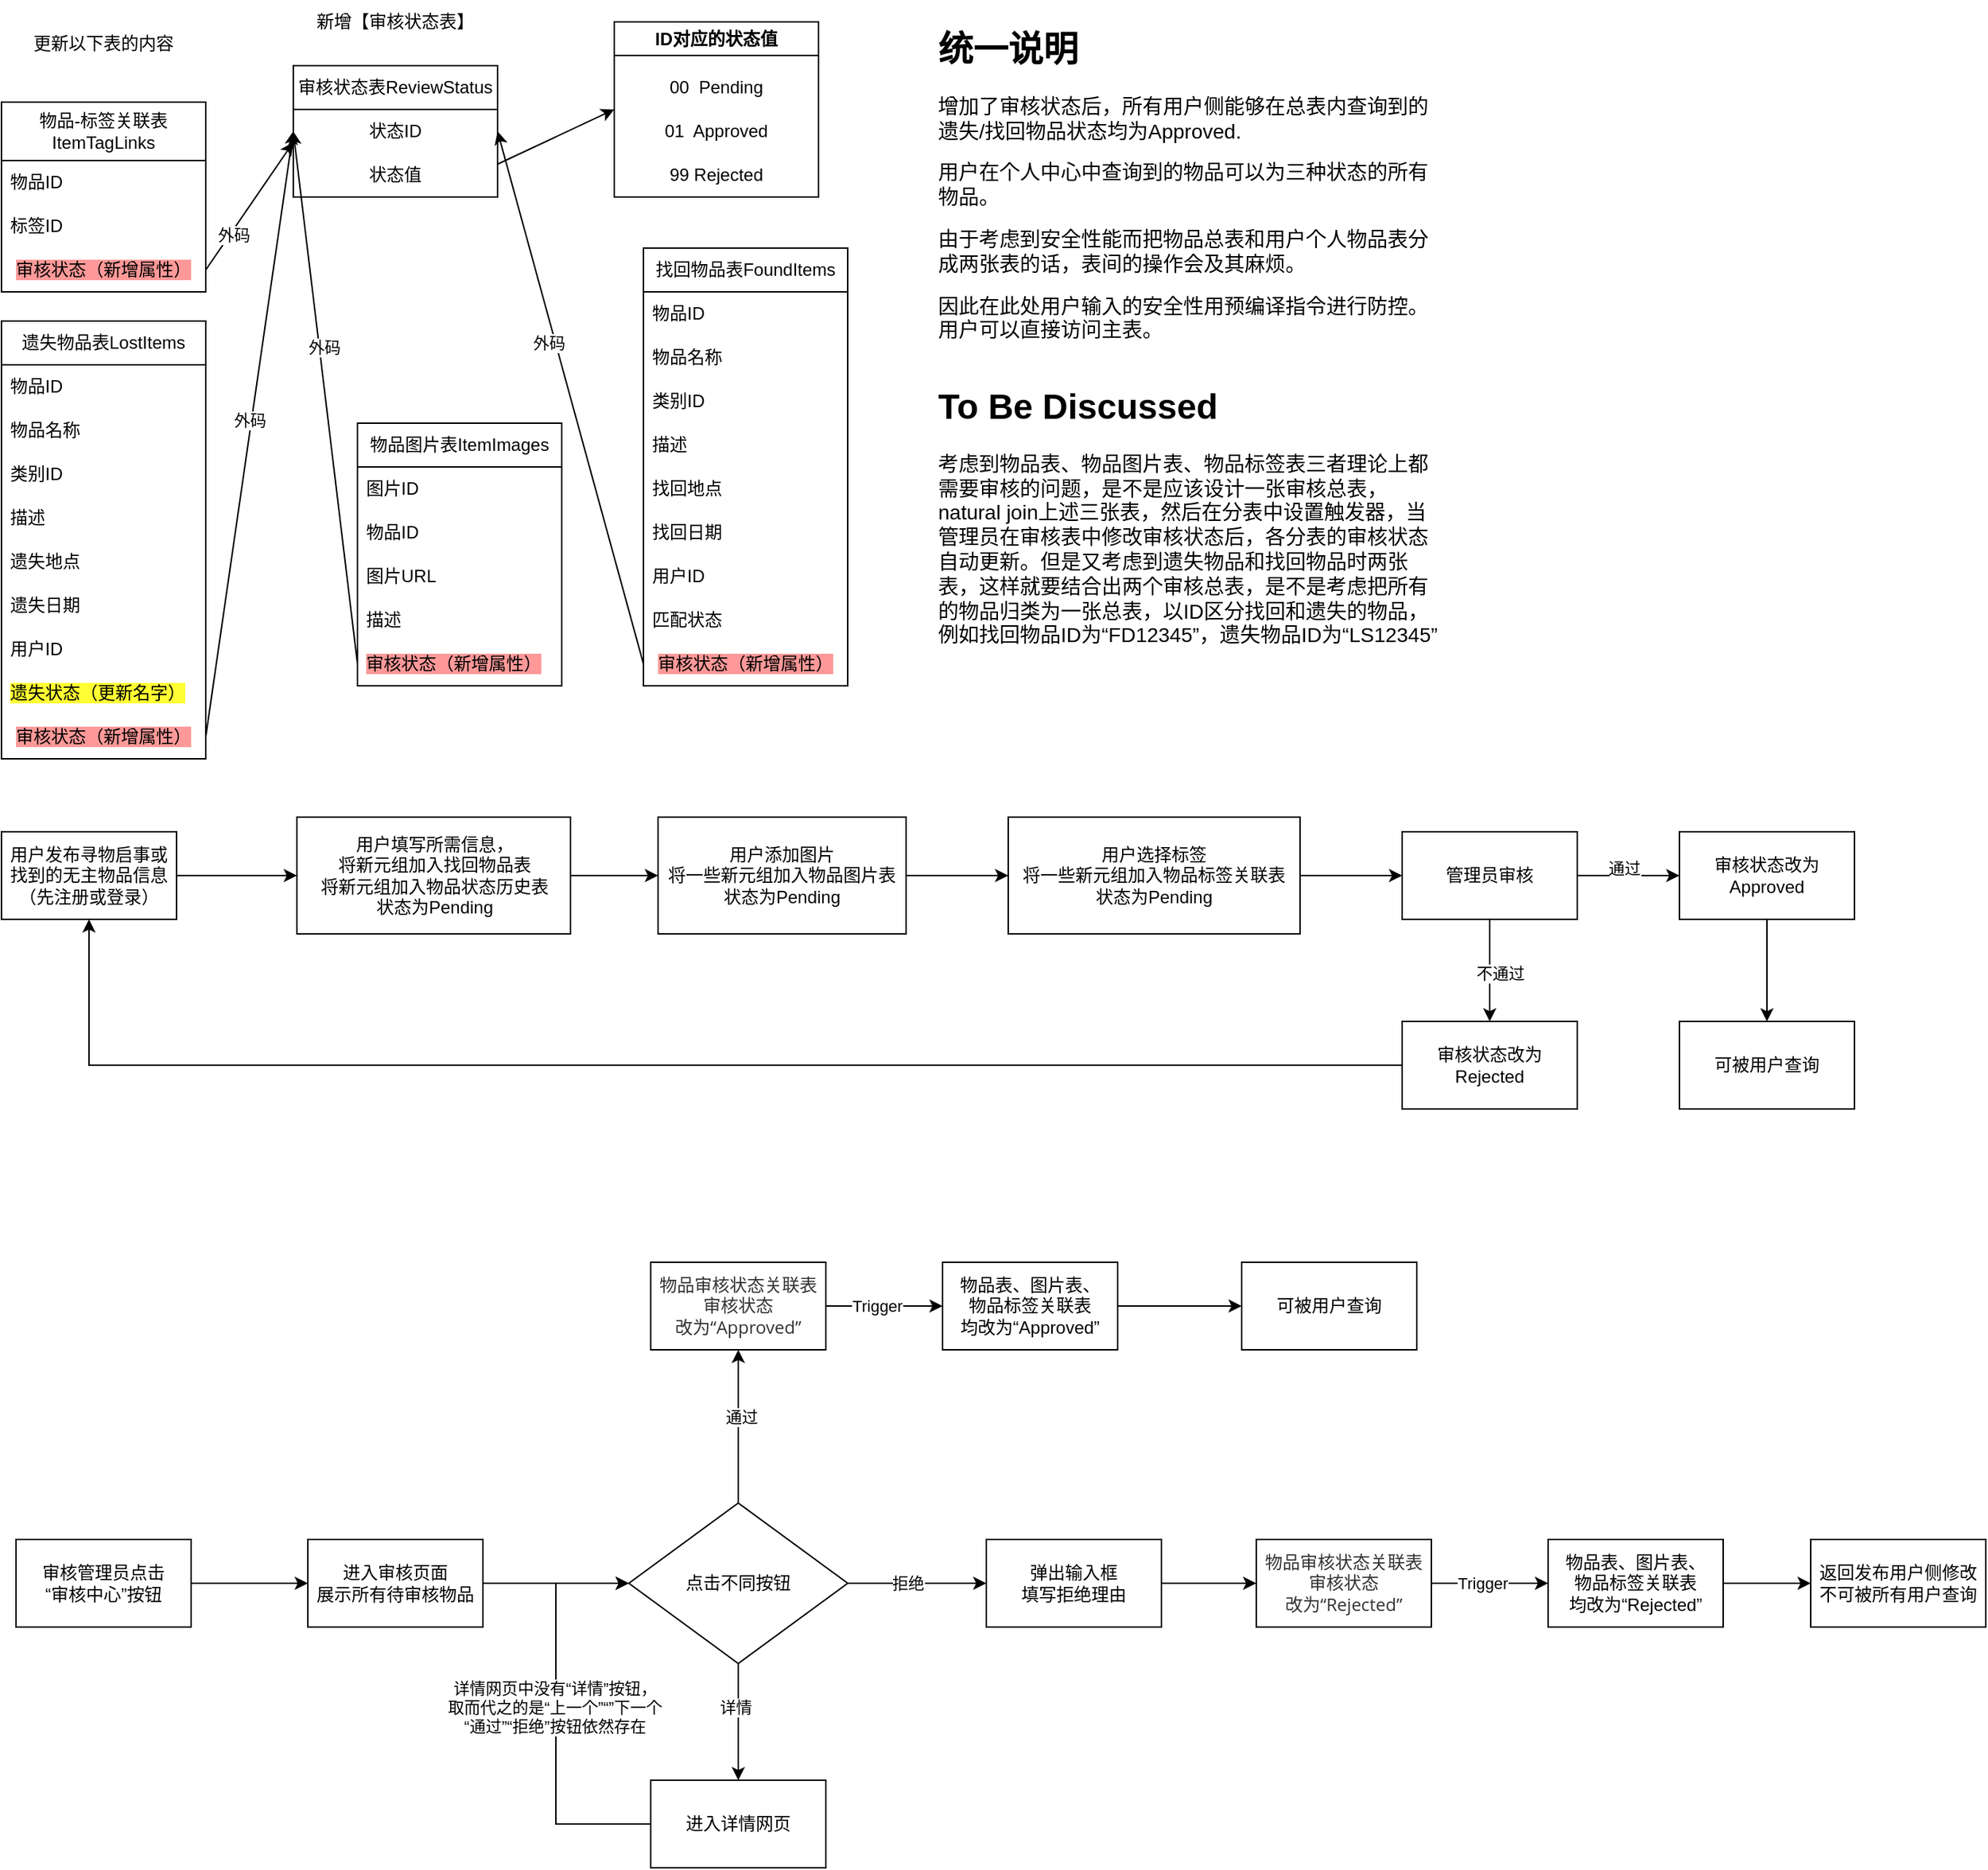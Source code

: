 <mxfile version="24.2.5" type="device">
  <diagram name="第 1 页" id="RClUGP7ZF0BuserU0UqR">
    <mxGraphModel dx="1394" dy="626" grid="1" gridSize="10" guides="1" tooltips="1" connect="1" arrows="1" fold="1" page="1" pageScale="1" pageWidth="2336" pageHeight="1654" math="0" shadow="0">
      <root>
        <mxCell id="0" />
        <mxCell id="1" parent="0" />
        <mxCell id="tZjroSSiwy8jBitg883a-1" value="更新以下表的内容" style="text;html=1;align=center;verticalAlign=middle;whiteSpace=wrap;rounded=0;" parent="1" vertex="1">
          <mxGeometry x="30" y="35" width="140" height="30" as="geometry" />
        </mxCell>
        <mxCell id="tZjroSSiwy8jBitg883a-2" value="遗失物品表LostItems" style="swimlane;fontStyle=0;childLayout=stackLayout;horizontal=1;startSize=30;horizontalStack=0;resizeParent=1;resizeParentMax=0;resizeLast=0;collapsible=1;marginBottom=0;whiteSpace=wrap;html=1;" parent="1" vertex="1">
          <mxGeometry x="30" y="240" width="140" height="300" as="geometry" />
        </mxCell>
        <mxCell id="tZjroSSiwy8jBitg883a-3" value="物品ID" style="text;strokeColor=none;fillColor=none;align=left;verticalAlign=middle;spacingLeft=4;spacingRight=4;overflow=hidden;points=[[0,0.5],[1,0.5]];portConstraint=eastwest;rotatable=0;whiteSpace=wrap;html=1;" parent="tZjroSSiwy8jBitg883a-2" vertex="1">
          <mxGeometry y="30" width="140" height="30" as="geometry" />
        </mxCell>
        <mxCell id="tZjroSSiwy8jBitg883a-4" value="物品名称" style="text;strokeColor=none;fillColor=none;align=left;verticalAlign=middle;spacingLeft=4;spacingRight=4;overflow=hidden;points=[[0,0.5],[1,0.5]];portConstraint=eastwest;rotatable=0;whiteSpace=wrap;html=1;" parent="tZjroSSiwy8jBitg883a-2" vertex="1">
          <mxGeometry y="60" width="140" height="30" as="geometry" />
        </mxCell>
        <mxCell id="tZjroSSiwy8jBitg883a-5" value="类别ID" style="text;strokeColor=none;fillColor=none;align=left;verticalAlign=middle;spacingLeft=4;spacingRight=4;overflow=hidden;points=[[0,0.5],[1,0.5]];portConstraint=eastwest;rotatable=0;whiteSpace=wrap;html=1;" parent="tZjroSSiwy8jBitg883a-2" vertex="1">
          <mxGeometry y="90" width="140" height="30" as="geometry" />
        </mxCell>
        <mxCell id="tZjroSSiwy8jBitg883a-6" value="描述" style="text;strokeColor=none;fillColor=none;align=left;verticalAlign=middle;spacingLeft=4;spacingRight=4;overflow=hidden;points=[[0,0.5],[1,0.5]];portConstraint=eastwest;rotatable=0;whiteSpace=wrap;html=1;" parent="tZjroSSiwy8jBitg883a-2" vertex="1">
          <mxGeometry y="120" width="140" height="30" as="geometry" />
        </mxCell>
        <mxCell id="tZjroSSiwy8jBitg883a-7" value="遗失地点" style="text;strokeColor=none;fillColor=none;align=left;verticalAlign=middle;spacingLeft=4;spacingRight=4;overflow=hidden;points=[[0,0.5],[1,0.5]];portConstraint=eastwest;rotatable=0;whiteSpace=wrap;html=1;" parent="tZjroSSiwy8jBitg883a-2" vertex="1">
          <mxGeometry y="150" width="140" height="30" as="geometry" />
        </mxCell>
        <mxCell id="tZjroSSiwy8jBitg883a-8" value="遗失日期" style="text;strokeColor=none;fillColor=none;align=left;verticalAlign=middle;spacingLeft=4;spacingRight=4;overflow=hidden;points=[[0,0.5],[1,0.5]];portConstraint=eastwest;rotatable=0;whiteSpace=wrap;html=1;" parent="tZjroSSiwy8jBitg883a-2" vertex="1">
          <mxGeometry y="180" width="140" height="30" as="geometry" />
        </mxCell>
        <mxCell id="tZjroSSiwy8jBitg883a-9" value="用户ID" style="text;strokeColor=none;fillColor=none;align=left;verticalAlign=middle;spacingLeft=4;spacingRight=4;overflow=hidden;points=[[0,0.5],[1,0.5]];portConstraint=eastwest;rotatable=0;whiteSpace=wrap;html=1;" parent="tZjroSSiwy8jBitg883a-2" vertex="1">
          <mxGeometry y="210" width="140" height="30" as="geometry" />
        </mxCell>
        <mxCell id="tZjroSSiwy8jBitg883a-10" value="&lt;span style=&quot;background-color: rgb(255, 255, 51);&quot;&gt;遗失状态（更新名字）&lt;/span&gt;" style="text;strokeColor=none;fillColor=none;align=left;verticalAlign=middle;spacingLeft=4;spacingRight=4;overflow=hidden;points=[[0,0.5],[1,0.5]];portConstraint=eastwest;rotatable=0;whiteSpace=wrap;html=1;" parent="tZjroSSiwy8jBitg883a-2" vertex="1">
          <mxGeometry y="240" width="140" height="30" as="geometry" />
        </mxCell>
        <mxCell id="tZjroSSiwy8jBitg883a-54" value="&lt;span style=&quot;background-color: rgb(255, 153, 153);&quot;&gt;审核状态（新增属性）&lt;/span&gt;" style="text;html=1;align=center;verticalAlign=middle;whiteSpace=wrap;rounded=0;" parent="tZjroSSiwy8jBitg883a-2" vertex="1">
          <mxGeometry y="270" width="140" height="30" as="geometry" />
        </mxCell>
        <mxCell id="tZjroSSiwy8jBitg883a-14" value="物品图片表ItemImages" style="swimlane;fontStyle=0;childLayout=stackLayout;horizontal=1;startSize=30;horizontalStack=0;resizeParent=1;resizeParentMax=0;resizeLast=0;collapsible=1;marginBottom=0;whiteSpace=wrap;html=1;container=0;" parent="1" vertex="1">
          <mxGeometry x="274" y="310" width="140" height="180" as="geometry" />
        </mxCell>
        <mxCell id="tZjroSSiwy8jBitg883a-15" value="图片ID" style="text;strokeColor=none;fillColor=none;align=left;verticalAlign=middle;spacingLeft=4;spacingRight=4;overflow=hidden;points=[[0,0.5],[1,0.5]];portConstraint=eastwest;rotatable=0;whiteSpace=wrap;html=1;" parent="tZjroSSiwy8jBitg883a-14" vertex="1">
          <mxGeometry y="30" width="140" height="30" as="geometry" />
        </mxCell>
        <mxCell id="tZjroSSiwy8jBitg883a-16" value="物品ID" style="text;strokeColor=none;fillColor=none;align=left;verticalAlign=middle;spacingLeft=4;spacingRight=4;overflow=hidden;points=[[0,0.5],[1,0.5]];portConstraint=eastwest;rotatable=0;whiteSpace=wrap;html=1;" parent="tZjroSSiwy8jBitg883a-14" vertex="1">
          <mxGeometry y="60" width="140" height="30" as="geometry" />
        </mxCell>
        <mxCell id="tZjroSSiwy8jBitg883a-17" value="图片URL" style="text;strokeColor=none;fillColor=none;align=left;verticalAlign=middle;spacingLeft=4;spacingRight=4;overflow=hidden;points=[[0,0.5],[1,0.5]];portConstraint=eastwest;rotatable=0;whiteSpace=wrap;html=1;" parent="tZjroSSiwy8jBitg883a-14" vertex="1">
          <mxGeometry y="90" width="140" height="30" as="geometry" />
        </mxCell>
        <mxCell id="tZjroSSiwy8jBitg883a-18" value="描述" style="text;strokeColor=none;fillColor=none;align=left;verticalAlign=middle;spacingLeft=4;spacingRight=4;overflow=hidden;points=[[0,0.5],[1,0.5]];portConstraint=eastwest;rotatable=0;whiteSpace=wrap;html=1;" parent="tZjroSSiwy8jBitg883a-14" vertex="1">
          <mxGeometry y="120" width="140" height="30" as="geometry" />
        </mxCell>
        <mxCell id="tZjroSSiwy8jBitg883a-24" value="&lt;span style=&quot;background-color: rgb(255, 153, 153);&quot;&gt;审核状态（新增属性）&lt;/span&gt;" style="text;strokeColor=none;fillColor=none;align=left;verticalAlign=middle;spacingLeft=4;spacingRight=4;overflow=hidden;points=[[0,0.5],[1,0.5]];portConstraint=eastwest;rotatable=0;whiteSpace=wrap;html=1;" parent="tZjroSSiwy8jBitg883a-14" vertex="1">
          <mxGeometry y="150" width="140" height="30" as="geometry" />
        </mxCell>
        <mxCell id="tZjroSSiwy8jBitg883a-26" value="" style="endArrow=classic;html=1;rounded=0;exitX=0;exitY=0.5;exitDx=0;exitDy=0;entryX=0;entryY=0.5;entryDx=0;entryDy=0;" parent="1" source="tZjroSSiwy8jBitg883a-24" target="tZjroSSiwy8jBitg883a-41" edge="1">
          <mxGeometry width="50" height="50" relative="1" as="geometry">
            <mxPoint x="390" y="380" as="sourcePoint" />
            <mxPoint x="220" y="475" as="targetPoint" />
          </mxGeometry>
        </mxCell>
        <mxCell id="tZjroSSiwy8jBitg883a-62" value="外码" style="edgeLabel;html=1;align=center;verticalAlign=middle;resizable=0;points=[];" parent="tZjroSSiwy8jBitg883a-26" vertex="1" connectable="0">
          <mxGeometry x="0.187" y="-3" relative="1" as="geometry">
            <mxPoint as="offset" />
          </mxGeometry>
        </mxCell>
        <mxCell id="tZjroSSiwy8jBitg883a-27" value="找回物品表FoundItems" style="swimlane;fontStyle=0;childLayout=stackLayout;horizontal=1;startSize=30;horizontalStack=0;resizeParent=1;resizeParentMax=0;resizeLast=0;collapsible=1;marginBottom=0;whiteSpace=wrap;html=1;" parent="1" vertex="1">
          <mxGeometry x="470" y="190" width="140" height="300" as="geometry" />
        </mxCell>
        <mxCell id="tZjroSSiwy8jBitg883a-28" value="物品ID" style="text;strokeColor=none;fillColor=none;align=left;verticalAlign=middle;spacingLeft=4;spacingRight=4;overflow=hidden;points=[[0,0.5],[1,0.5]];portConstraint=eastwest;rotatable=0;whiteSpace=wrap;html=1;" parent="tZjroSSiwy8jBitg883a-27" vertex="1">
          <mxGeometry y="30" width="140" height="30" as="geometry" />
        </mxCell>
        <mxCell id="tZjroSSiwy8jBitg883a-29" value="物品名称" style="text;strokeColor=none;fillColor=none;align=left;verticalAlign=middle;spacingLeft=4;spacingRight=4;overflow=hidden;points=[[0,0.5],[1,0.5]];portConstraint=eastwest;rotatable=0;whiteSpace=wrap;html=1;" parent="tZjroSSiwy8jBitg883a-27" vertex="1">
          <mxGeometry y="60" width="140" height="30" as="geometry" />
        </mxCell>
        <mxCell id="tZjroSSiwy8jBitg883a-30" value="类别ID" style="text;strokeColor=none;fillColor=none;align=left;verticalAlign=middle;spacingLeft=4;spacingRight=4;overflow=hidden;points=[[0,0.5],[1,0.5]];portConstraint=eastwest;rotatable=0;whiteSpace=wrap;html=1;" parent="tZjroSSiwy8jBitg883a-27" vertex="1">
          <mxGeometry y="90" width="140" height="30" as="geometry" />
        </mxCell>
        <mxCell id="tZjroSSiwy8jBitg883a-31" value="描述" style="text;strokeColor=none;fillColor=none;align=left;verticalAlign=middle;spacingLeft=4;spacingRight=4;overflow=hidden;points=[[0,0.5],[1,0.5]];portConstraint=eastwest;rotatable=0;whiteSpace=wrap;html=1;" parent="tZjroSSiwy8jBitg883a-27" vertex="1">
          <mxGeometry y="120" width="140" height="30" as="geometry" />
        </mxCell>
        <mxCell id="tZjroSSiwy8jBitg883a-32" value="找回地点" style="text;strokeColor=none;fillColor=none;align=left;verticalAlign=middle;spacingLeft=4;spacingRight=4;overflow=hidden;points=[[0,0.5],[1,0.5]];portConstraint=eastwest;rotatable=0;whiteSpace=wrap;html=1;" parent="tZjroSSiwy8jBitg883a-27" vertex="1">
          <mxGeometry y="150" width="140" height="30" as="geometry" />
        </mxCell>
        <mxCell id="tZjroSSiwy8jBitg883a-33" value="找回日期" style="text;strokeColor=none;fillColor=none;align=left;verticalAlign=middle;spacingLeft=4;spacingRight=4;overflow=hidden;points=[[0,0.5],[1,0.5]];portConstraint=eastwest;rotatable=0;whiteSpace=wrap;html=1;" parent="tZjroSSiwy8jBitg883a-27" vertex="1">
          <mxGeometry y="180" width="140" height="30" as="geometry" />
        </mxCell>
        <mxCell id="tZjroSSiwy8jBitg883a-34" value="用户ID" style="text;strokeColor=none;fillColor=none;align=left;verticalAlign=middle;spacingLeft=4;spacingRight=4;overflow=hidden;points=[[0,0.5],[1,0.5]];portConstraint=eastwest;rotatable=0;whiteSpace=wrap;html=1;" parent="tZjroSSiwy8jBitg883a-27" vertex="1">
          <mxGeometry y="210" width="140" height="30" as="geometry" />
        </mxCell>
        <mxCell id="tZjroSSiwy8jBitg883a-35" value="匹配状态" style="text;strokeColor=none;fillColor=none;align=left;verticalAlign=middle;spacingLeft=4;spacingRight=4;overflow=hidden;points=[[0,0.5],[1,0.5]];portConstraint=eastwest;rotatable=0;whiteSpace=wrap;html=1;" parent="tZjroSSiwy8jBitg883a-27" vertex="1">
          <mxGeometry y="240" width="140" height="30" as="geometry" />
        </mxCell>
        <mxCell id="tZjroSSiwy8jBitg883a-53" value="&lt;span style=&quot;text-align: left; background-color: rgb(255, 153, 153);&quot;&gt;审核状态（新增属性）&lt;/span&gt;" style="text;html=1;align=center;verticalAlign=middle;whiteSpace=wrap;rounded=0;" parent="tZjroSSiwy8jBitg883a-27" vertex="1">
          <mxGeometry y="270" width="140" height="30" as="geometry" />
        </mxCell>
        <mxCell id="tZjroSSiwy8jBitg883a-36" value="新增【审核状态表】" style="text;html=1;align=center;verticalAlign=middle;whiteSpace=wrap;rounded=0;" parent="1" vertex="1">
          <mxGeometry x="235" y="20" width="130" height="30" as="geometry" />
        </mxCell>
        <mxCell id="tZjroSSiwy8jBitg883a-37" value="审核状态表ReviewStatus" style="swimlane;fontStyle=0;childLayout=stackLayout;horizontal=1;startSize=30;horizontalStack=0;resizeParent=1;resizeParentMax=0;resizeLast=0;collapsible=1;marginBottom=0;whiteSpace=wrap;html=1;" parent="1" vertex="1">
          <mxGeometry x="230" y="65" width="140" height="90" as="geometry" />
        </mxCell>
        <mxCell id="tZjroSSiwy8jBitg883a-41" value="状态ID" style="text;html=1;align=center;verticalAlign=middle;whiteSpace=wrap;rounded=0;" parent="tZjroSSiwy8jBitg883a-37" vertex="1">
          <mxGeometry y="30" width="140" height="30" as="geometry" />
        </mxCell>
        <mxCell id="tZjroSSiwy8jBitg883a-42" value="状态值" style="text;html=1;align=center;verticalAlign=middle;whiteSpace=wrap;rounded=0;" parent="tZjroSSiwy8jBitg883a-37" vertex="1">
          <mxGeometry y="60" width="140" height="30" as="geometry" />
        </mxCell>
        <mxCell id="tZjroSSiwy8jBitg883a-43" value="" style="endArrow=classic;html=1;rounded=0;exitX=1;exitY=0.25;exitDx=0;exitDy=0;entryX=0;entryY=0;entryDx=0;entryDy=0;" parent="1" source="tZjroSSiwy8jBitg883a-42" target="tZjroSSiwy8jBitg883a-47" edge="1">
          <mxGeometry width="50" height="50" relative="1" as="geometry">
            <mxPoint x="385" y="97.5" as="sourcePoint" />
            <mxPoint x="450" y="92.5" as="targetPoint" />
          </mxGeometry>
        </mxCell>
        <mxCell id="tZjroSSiwy8jBitg883a-49" value="ID对应的状态值" style="swimlane;whiteSpace=wrap;html=1;" parent="1" vertex="1">
          <mxGeometry x="450" y="35" width="140" height="120" as="geometry" />
        </mxCell>
        <mxCell id="tZjroSSiwy8jBitg883a-48" value="99 Rejected" style="text;html=1;align=center;verticalAlign=middle;whiteSpace=wrap;rounded=0;" parent="tZjroSSiwy8jBitg883a-49" vertex="1">
          <mxGeometry y="90" width="140" height="30" as="geometry" />
        </mxCell>
        <mxCell id="tZjroSSiwy8jBitg883a-47" value="01&amp;nbsp; Approved" style="text;html=1;align=center;verticalAlign=middle;whiteSpace=wrap;rounded=0;" parent="tZjroSSiwy8jBitg883a-49" vertex="1">
          <mxGeometry y="60" width="140" height="30" as="geometry" />
        </mxCell>
        <mxCell id="tZjroSSiwy8jBitg883a-46" value="00&amp;nbsp; Pending" style="text;html=1;align=center;verticalAlign=middle;whiteSpace=wrap;rounded=0;" parent="tZjroSSiwy8jBitg883a-49" vertex="1">
          <mxGeometry y="30" width="140" height="30" as="geometry" />
        </mxCell>
        <mxCell id="tZjroSSiwy8jBitg883a-55" value="" style="endArrow=classic;html=1;rounded=0;exitX=1;exitY=0.5;exitDx=0;exitDy=0;entryX=0;entryY=0.5;entryDx=0;entryDy=0;" parent="1" source="tZjroSSiwy8jBitg883a-54" target="tZjroSSiwy8jBitg883a-41" edge="1">
          <mxGeometry width="50" height="50" relative="1" as="geometry">
            <mxPoint x="210" y="350" as="sourcePoint" />
            <mxPoint x="260" y="300" as="targetPoint" />
          </mxGeometry>
        </mxCell>
        <mxCell id="tZjroSSiwy8jBitg883a-63" value="外码" style="edgeLabel;html=1;align=center;verticalAlign=middle;resizable=0;points=[];" parent="tZjroSSiwy8jBitg883a-55" vertex="1" connectable="0">
          <mxGeometry x="0.045" y="2" relative="1" as="geometry">
            <mxPoint as="offset" />
          </mxGeometry>
        </mxCell>
        <mxCell id="tZjroSSiwy8jBitg883a-58" value="" style="endArrow=classic;html=1;rounded=0;exitX=0;exitY=0.5;exitDx=0;exitDy=0;entryX=1;entryY=0.5;entryDx=0;entryDy=0;" parent="1" source="tZjroSSiwy8jBitg883a-53" target="tZjroSSiwy8jBitg883a-41" edge="1">
          <mxGeometry width="50" height="50" relative="1" as="geometry">
            <mxPoint x="320" y="420" as="sourcePoint" />
            <mxPoint x="280" y="260" as="targetPoint" />
          </mxGeometry>
        </mxCell>
        <mxCell id="tZjroSSiwy8jBitg883a-61" value="外码" style="edgeLabel;html=1;align=center;verticalAlign=middle;resizable=0;points=[];" parent="tZjroSSiwy8jBitg883a-58" vertex="1" connectable="0">
          <mxGeometry x="0.211" y="4" relative="1" as="geometry">
            <mxPoint x="-1" as="offset" />
          </mxGeometry>
        </mxCell>
        <mxCell id="tZjroSSiwy8jBitg883a-66" style="edgeStyle=orthogonalEdgeStyle;rounded=0;orthogonalLoop=1;jettySize=auto;html=1;exitX=1;exitY=0.5;exitDx=0;exitDy=0;entryX=0;entryY=0.5;entryDx=0;entryDy=0;" parent="1" source="tZjroSSiwy8jBitg883a-64" target="tZjroSSiwy8jBitg883a-65" edge="1">
          <mxGeometry relative="1" as="geometry" />
        </mxCell>
        <mxCell id="tZjroSSiwy8jBitg883a-64" value="用户发布寻物启事或找到的无主物品信息（先注册或登录）" style="rounded=0;whiteSpace=wrap;html=1;" parent="1" vertex="1">
          <mxGeometry x="30" y="590" width="120" height="60" as="geometry" />
        </mxCell>
        <mxCell id="tZjroSSiwy8jBitg883a-68" style="edgeStyle=orthogonalEdgeStyle;rounded=0;orthogonalLoop=1;jettySize=auto;html=1;exitX=1;exitY=0.5;exitDx=0;exitDy=0;entryX=0;entryY=0.5;entryDx=0;entryDy=0;" parent="1" source="tZjroSSiwy8jBitg883a-65" target="tZjroSSiwy8jBitg883a-67" edge="1">
          <mxGeometry relative="1" as="geometry" />
        </mxCell>
        <mxCell id="tZjroSSiwy8jBitg883a-65" value="用户填写所需信息，&lt;div&gt;将新元组加入找回物品表&lt;br&gt;将新元组加入物品状态历史表&lt;br&gt;&lt;/div&gt;&lt;div&gt;状态为Pending&lt;/div&gt;" style="rounded=0;whiteSpace=wrap;html=1;" parent="1" vertex="1">
          <mxGeometry x="232.5" y="580" width="187.5" height="80" as="geometry" />
        </mxCell>
        <mxCell id="tZjroSSiwy8jBitg883a-70" style="edgeStyle=orthogonalEdgeStyle;rounded=0;orthogonalLoop=1;jettySize=auto;html=1;exitX=1;exitY=0.5;exitDx=0;exitDy=0;entryX=0;entryY=0.5;entryDx=0;entryDy=0;" parent="1" source="tZjroSSiwy8jBitg883a-67" target="tZjroSSiwy8jBitg883a-69" edge="1">
          <mxGeometry relative="1" as="geometry" />
        </mxCell>
        <mxCell id="tZjroSSiwy8jBitg883a-67" value="用户添加图片&lt;div&gt;将一些新元组加入物品图片表&lt;br&gt;&lt;/div&gt;&lt;div&gt;状态为Pending&lt;br&gt;&lt;/div&gt;" style="rounded=0;whiteSpace=wrap;html=1;" parent="1" vertex="1">
          <mxGeometry x="480" y="580" width="170" height="80" as="geometry" />
        </mxCell>
        <mxCell id="tZjroSSiwy8jBitg883a-89" style="edgeStyle=orthogonalEdgeStyle;rounded=0;orthogonalLoop=1;jettySize=auto;html=1;exitX=1;exitY=0.5;exitDx=0;exitDy=0;" parent="1" source="tZjroSSiwy8jBitg883a-69" target="tZjroSSiwy8jBitg883a-88" edge="1">
          <mxGeometry relative="1" as="geometry" />
        </mxCell>
        <mxCell id="tZjroSSiwy8jBitg883a-69" value="用户选择标签&lt;div&gt;将一些新元组加入物品标签关联表&lt;br&gt;&lt;/div&gt;&lt;div&gt;状态为Pending&lt;br&gt;&lt;/div&gt;" style="rounded=0;whiteSpace=wrap;html=1;" parent="1" vertex="1">
          <mxGeometry x="720" y="580" width="200" height="80" as="geometry" />
        </mxCell>
        <mxCell id="tZjroSSiwy8jBitg883a-71" value="物品-标签关联表 ItemTagLinks" style="swimlane;fontStyle=0;childLayout=stackLayout;horizontal=1;startSize=40;horizontalStack=0;resizeParent=1;resizeParentMax=0;resizeLast=0;collapsible=1;marginBottom=0;whiteSpace=wrap;html=1;" parent="1" vertex="1">
          <mxGeometry x="30" y="90" width="140" height="130" as="geometry" />
        </mxCell>
        <mxCell id="tZjroSSiwy8jBitg883a-72" value="物品ID" style="text;strokeColor=none;fillColor=none;align=left;verticalAlign=middle;spacingLeft=4;spacingRight=4;overflow=hidden;points=[[0,0.5],[1,0.5]];portConstraint=eastwest;rotatable=0;whiteSpace=wrap;html=1;" parent="tZjroSSiwy8jBitg883a-71" vertex="1">
          <mxGeometry y="40" width="140" height="30" as="geometry" />
        </mxCell>
        <mxCell id="tZjroSSiwy8jBitg883a-74" value="标签ID" style="text;strokeColor=none;fillColor=none;align=left;verticalAlign=middle;spacingLeft=4;spacingRight=4;overflow=hidden;points=[[0,0.5],[1,0.5]];portConstraint=eastwest;rotatable=0;whiteSpace=wrap;html=1;" parent="tZjroSSiwy8jBitg883a-71" vertex="1">
          <mxGeometry y="70" width="140" height="30" as="geometry" />
        </mxCell>
        <mxCell id="tZjroSSiwy8jBitg883a-80" value="&lt;span style=&quot;text-align: left; background-color: rgb(255, 153, 153);&quot;&gt;审核状态（新增属性）&lt;/span&gt;" style="text;html=1;align=center;verticalAlign=middle;whiteSpace=wrap;rounded=0;" parent="tZjroSSiwy8jBitg883a-71" vertex="1">
          <mxGeometry y="100" width="140" height="30" as="geometry" />
        </mxCell>
        <mxCell id="tZjroSSiwy8jBitg883a-82" value="" style="endArrow=classic;html=1;rounded=0;exitX=1;exitY=0.5;exitDx=0;exitDy=0;entryX=0;entryY=0.75;entryDx=0;entryDy=0;" parent="1" source="tZjroSSiwy8jBitg883a-80" target="tZjroSSiwy8jBitg883a-41" edge="1">
          <mxGeometry width="50" height="50" relative="1" as="geometry">
            <mxPoint x="180" y="210" as="sourcePoint" />
            <mxPoint x="220" y="160" as="targetPoint" />
          </mxGeometry>
        </mxCell>
        <mxCell id="tZjroSSiwy8jBitg883a-83" value="外码" style="edgeLabel;html=1;align=center;verticalAlign=middle;resizable=0;points=[];" parent="tZjroSSiwy8jBitg883a-82" vertex="1" connectable="0">
          <mxGeometry x="-0.424" y="-2" relative="1" as="geometry">
            <mxPoint as="offset" />
          </mxGeometry>
        </mxCell>
        <mxCell id="tZjroSSiwy8jBitg883a-91" style="edgeStyle=orthogonalEdgeStyle;rounded=0;orthogonalLoop=1;jettySize=auto;html=1;exitX=1;exitY=0.5;exitDx=0;exitDy=0;entryX=0;entryY=0.5;entryDx=0;entryDy=0;" parent="1" source="tZjroSSiwy8jBitg883a-88" target="tZjroSSiwy8jBitg883a-90" edge="1">
          <mxGeometry relative="1" as="geometry" />
        </mxCell>
        <mxCell id="tZjroSSiwy8jBitg883a-92" value="通过" style="edgeLabel;html=1;align=center;verticalAlign=middle;resizable=0;points=[];" parent="tZjroSSiwy8jBitg883a-91" vertex="1" connectable="0">
          <mxGeometry x="-0.098" y="5" relative="1" as="geometry">
            <mxPoint as="offset" />
          </mxGeometry>
        </mxCell>
        <mxCell id="tZjroSSiwy8jBitg883a-94" value="" style="edgeStyle=orthogonalEdgeStyle;rounded=0;orthogonalLoop=1;jettySize=auto;html=1;" parent="1" source="tZjroSSiwy8jBitg883a-88" target="tZjroSSiwy8jBitg883a-93" edge="1">
          <mxGeometry relative="1" as="geometry" />
        </mxCell>
        <mxCell id="tZjroSSiwy8jBitg883a-95" value="不通过" style="edgeLabel;html=1;align=center;verticalAlign=middle;resizable=0;points=[];" parent="tZjroSSiwy8jBitg883a-94" vertex="1" connectable="0">
          <mxGeometry x="0.049" y="7" relative="1" as="geometry">
            <mxPoint as="offset" />
          </mxGeometry>
        </mxCell>
        <mxCell id="tZjroSSiwy8jBitg883a-88" value="管理员审核" style="rounded=0;whiteSpace=wrap;html=1;" parent="1" vertex="1">
          <mxGeometry x="990" y="590" width="120" height="60" as="geometry" />
        </mxCell>
        <mxCell id="tZjroSSiwy8jBitg883a-98" style="edgeStyle=orthogonalEdgeStyle;rounded=0;orthogonalLoop=1;jettySize=auto;html=1;exitX=0.5;exitY=1;exitDx=0;exitDy=0;entryX=0.5;entryY=0;entryDx=0;entryDy=0;" parent="1" source="tZjroSSiwy8jBitg883a-90" target="tZjroSSiwy8jBitg883a-97" edge="1">
          <mxGeometry relative="1" as="geometry" />
        </mxCell>
        <mxCell id="tZjroSSiwy8jBitg883a-90" value="审核状态改为&lt;div&gt;Approved&lt;/div&gt;" style="rounded=0;whiteSpace=wrap;html=1;" parent="1" vertex="1">
          <mxGeometry x="1180" y="590" width="120" height="60" as="geometry" />
        </mxCell>
        <mxCell id="tZjroSSiwy8jBitg883a-96" style="edgeStyle=orthogonalEdgeStyle;rounded=0;orthogonalLoop=1;jettySize=auto;html=1;exitX=0;exitY=0.5;exitDx=0;exitDy=0;entryX=0.5;entryY=1;entryDx=0;entryDy=0;" parent="1" source="tZjroSSiwy8jBitg883a-93" target="tZjroSSiwy8jBitg883a-64" edge="1">
          <mxGeometry relative="1" as="geometry" />
        </mxCell>
        <mxCell id="tZjroSSiwy8jBitg883a-93" value="审核状态改为&lt;div&gt;Rejected&lt;/div&gt;" style="rounded=0;whiteSpace=wrap;html=1;" parent="1" vertex="1">
          <mxGeometry x="990" y="720" width="120" height="60" as="geometry" />
        </mxCell>
        <mxCell id="tZjroSSiwy8jBitg883a-97" value="可被用户查询" style="rounded=0;whiteSpace=wrap;html=1;" parent="1" vertex="1">
          <mxGeometry x="1180" y="720" width="120" height="60" as="geometry" />
        </mxCell>
        <mxCell id="tZjroSSiwy8jBitg883a-99" value="&lt;h1 style=&quot;margin-top: 0px;&quot;&gt;统一说明&lt;/h1&gt;&lt;p&gt;&lt;font style=&quot;font-size: 14px;&quot;&gt;增加了审核状态后，所有用户侧能够在总表内查询到的遗失/找回物品状态均为Approved.&lt;/font&gt;&lt;/p&gt;&lt;p&gt;&lt;span style=&quot;font-size: 14px;&quot;&gt;用户在个人中心中查询到的物品可以为三种状态的所有物品。&lt;/span&gt;&lt;/p&gt;&lt;p&gt;&lt;span style=&quot;font-size: 14px;&quot;&gt;由于考虑到安全性能而把物品总表和用户个人物品表分成两张表的话，表间的操作会及其麻烦。&lt;/span&gt;&lt;/p&gt;&lt;p&gt;&lt;span style=&quot;font-size: 14px;&quot;&gt;因此在此处用户输入的安全性用预编译指令进行防控。用户可以直接访问主表。&lt;/span&gt;&lt;/p&gt;" style="text;html=1;whiteSpace=wrap;overflow=hidden;rounded=0;" parent="1" vertex="1">
          <mxGeometry x="670" y="32.5" width="350" height="245" as="geometry" />
        </mxCell>
        <mxCell id="tZjroSSiwy8jBitg883a-100" value="&lt;h1 style=&quot;margin-top: 0px;&quot;&gt;To Be Discussed&lt;/h1&gt;&lt;p&gt;&lt;span style=&quot;font-size: 14px;&quot;&gt;考虑到物品表、物品图片表、物品标签表三者理论上都需要审核的问题，是不是应该设计一张审核总表，natural join上述三张表，然后在分表中设置触发器，当管理员在审核表中修改审核状态后，各分表的审核状态自动更新。但是又考虑到遗失物品和找回物品时两张表，这样就要结合出两个审核总表，是不是考虑把所有的物品归类为一张总表，以ID区分找回和遗失的物品，例如找回物品ID为“FD12345”，遗失物品ID为“LS12345”&lt;/span&gt;&lt;/p&gt;" style="text;html=1;whiteSpace=wrap;overflow=hidden;rounded=0;" parent="1" vertex="1">
          <mxGeometry x="670" y="277.5" width="350" height="245" as="geometry" />
        </mxCell>
        <mxCell id="NVZ_XTS5-zqnk6aFLP1g-3" value="" style="edgeStyle=orthogonalEdgeStyle;rounded=0;orthogonalLoop=1;jettySize=auto;html=1;" edge="1" parent="1" source="NVZ_XTS5-zqnk6aFLP1g-1" target="NVZ_XTS5-zqnk6aFLP1g-2">
          <mxGeometry relative="1" as="geometry" />
        </mxCell>
        <mxCell id="NVZ_XTS5-zqnk6aFLP1g-1" value="审核管理员点击&lt;div&gt;“审核中心”按钮&lt;/div&gt;" style="rounded=0;whiteSpace=wrap;html=1;" vertex="1" parent="1">
          <mxGeometry x="40" y="1075" width="120" height="60" as="geometry" />
        </mxCell>
        <mxCell id="NVZ_XTS5-zqnk6aFLP1g-7" value="" style="edgeStyle=orthogonalEdgeStyle;rounded=0;orthogonalLoop=1;jettySize=auto;html=1;" edge="1" parent="1" source="NVZ_XTS5-zqnk6aFLP1g-2" target="NVZ_XTS5-zqnk6aFLP1g-6">
          <mxGeometry relative="1" as="geometry" />
        </mxCell>
        <mxCell id="NVZ_XTS5-zqnk6aFLP1g-2" value="进入审核页面&lt;div&gt;展示所有待审核物品&lt;/div&gt;" style="rounded=0;whiteSpace=wrap;html=1;" vertex="1" parent="1">
          <mxGeometry x="240" y="1075" width="120" height="60" as="geometry" />
        </mxCell>
        <mxCell id="NVZ_XTS5-zqnk6aFLP1g-9" value="" style="edgeStyle=orthogonalEdgeStyle;rounded=0;orthogonalLoop=1;jettySize=auto;html=1;" edge="1" parent="1" source="NVZ_XTS5-zqnk6aFLP1g-6" target="NVZ_XTS5-zqnk6aFLP1g-8">
          <mxGeometry relative="1" as="geometry" />
        </mxCell>
        <mxCell id="NVZ_XTS5-zqnk6aFLP1g-10" value="通过" style="edgeLabel;html=1;align=center;verticalAlign=middle;resizable=0;points=[];" vertex="1" connectable="0" parent="NVZ_XTS5-zqnk6aFLP1g-9">
          <mxGeometry x="0.156" y="-2" relative="1" as="geometry">
            <mxPoint y="1" as="offset" />
          </mxGeometry>
        </mxCell>
        <mxCell id="NVZ_XTS5-zqnk6aFLP1g-15" value="" style="edgeStyle=orthogonalEdgeStyle;rounded=0;orthogonalLoop=1;jettySize=auto;html=1;" edge="1" parent="1" source="NVZ_XTS5-zqnk6aFLP1g-6" target="NVZ_XTS5-zqnk6aFLP1g-14">
          <mxGeometry relative="1" as="geometry" />
        </mxCell>
        <mxCell id="NVZ_XTS5-zqnk6aFLP1g-16" value="拒绝" style="edgeLabel;html=1;align=center;verticalAlign=middle;resizable=0;points=[];" vertex="1" connectable="0" parent="NVZ_XTS5-zqnk6aFLP1g-15">
          <mxGeometry x="0.081" y="1" relative="1" as="geometry">
            <mxPoint x="-11" y="1" as="offset" />
          </mxGeometry>
        </mxCell>
        <mxCell id="NVZ_XTS5-zqnk6aFLP1g-24" value="" style="edgeStyle=orthogonalEdgeStyle;rounded=0;orthogonalLoop=1;jettySize=auto;html=1;" edge="1" parent="1" source="NVZ_XTS5-zqnk6aFLP1g-6" target="NVZ_XTS5-zqnk6aFLP1g-23">
          <mxGeometry relative="1" as="geometry" />
        </mxCell>
        <mxCell id="NVZ_XTS5-zqnk6aFLP1g-25" value="详情" style="edgeLabel;html=1;align=center;verticalAlign=middle;resizable=0;points=[];" vertex="1" connectable="0" parent="NVZ_XTS5-zqnk6aFLP1g-24">
          <mxGeometry x="-0.257" y="-2" relative="1" as="geometry">
            <mxPoint as="offset" />
          </mxGeometry>
        </mxCell>
        <mxCell id="NVZ_XTS5-zqnk6aFLP1g-6" value="点击不同按钮" style="rhombus;whiteSpace=wrap;html=1;rounded=0;" vertex="1" parent="1">
          <mxGeometry x="460" y="1050" width="150" height="110" as="geometry" />
        </mxCell>
        <mxCell id="NVZ_XTS5-zqnk6aFLP1g-12" value="" style="edgeStyle=orthogonalEdgeStyle;rounded=0;orthogonalLoop=1;jettySize=auto;html=1;" edge="1" parent="1" source="NVZ_XTS5-zqnk6aFLP1g-8" target="NVZ_XTS5-zqnk6aFLP1g-11">
          <mxGeometry relative="1" as="geometry" />
        </mxCell>
        <mxCell id="NVZ_XTS5-zqnk6aFLP1g-13" value="Trigger" style="edgeLabel;html=1;align=center;verticalAlign=middle;resizable=0;points=[];" vertex="1" connectable="0" parent="NVZ_XTS5-zqnk6aFLP1g-12">
          <mxGeometry x="-0.275" y="-3" relative="1" as="geometry">
            <mxPoint x="6" y="-3" as="offset" />
          </mxGeometry>
        </mxCell>
        <mxCell id="NVZ_XTS5-zqnk6aFLP1g-8" value="&lt;span style=&quot;color: rgb(51, 51, 51); font-family: &amp;quot;Open Sans&amp;quot;, &amp;quot;Clear Sans&amp;quot;, &amp;quot;Helvetica Neue&amp;quot;, Helvetica, Arial, &amp;quot;Segoe UI Emoji&amp;quot;, sans-serif; orphans: 4; text-align: left; white-space-collapse: preserve; background-color: rgb(255, 255, 255);&quot;&gt;&lt;font style=&quot;font-size: 12px;&quot;&gt;物品审核状态关联表&lt;/font&gt;&lt;/span&gt;&lt;div&gt;&lt;span style=&quot;color: rgb(51, 51, 51); font-family: &amp;quot;Open Sans&amp;quot;, &amp;quot;Clear Sans&amp;quot;, &amp;quot;Helvetica Neue&amp;quot;, Helvetica, Arial, &amp;quot;Segoe UI Emoji&amp;quot;, sans-serif; orphans: 4; text-align: left; white-space-collapse: preserve; background-color: rgb(255, 255, 255);&quot;&gt;&lt;font style=&quot;font-size: 12px;&quot;&gt;审核状态&lt;/font&gt;&lt;/span&gt;&lt;/div&gt;&lt;div&gt;&lt;span style=&quot;color: rgb(51, 51, 51); font-family: &amp;quot;Open Sans&amp;quot;, &amp;quot;Clear Sans&amp;quot;, &amp;quot;Helvetica Neue&amp;quot;, Helvetica, Arial, &amp;quot;Segoe UI Emoji&amp;quot;, sans-serif; orphans: 4; text-align: left; white-space-collapse: preserve; background-color: rgb(255, 255, 255);&quot;&gt;&lt;font style=&quot;font-size: 12px;&quot;&gt;改为“Approved”&lt;/font&gt;&lt;/span&gt;&lt;/div&gt;" style="whiteSpace=wrap;html=1;rounded=0;" vertex="1" parent="1">
          <mxGeometry x="475" y="885" width="120" height="60" as="geometry" />
        </mxCell>
        <mxCell id="NVZ_XTS5-zqnk6aFLP1g-30" style="edgeStyle=orthogonalEdgeStyle;rounded=0;orthogonalLoop=1;jettySize=auto;html=1;exitX=1;exitY=0.5;exitDx=0;exitDy=0;entryX=0;entryY=0.5;entryDx=0;entryDy=0;" edge="1" parent="1" source="NVZ_XTS5-zqnk6aFLP1g-11" target="NVZ_XTS5-zqnk6aFLP1g-29">
          <mxGeometry relative="1" as="geometry" />
        </mxCell>
        <mxCell id="NVZ_XTS5-zqnk6aFLP1g-11" value="物品表、图片表、&lt;div&gt;物品标签关联表&lt;/div&gt;&lt;div&gt;均改为“Approved”&lt;/div&gt;" style="whiteSpace=wrap;html=1;rounded=0;" vertex="1" parent="1">
          <mxGeometry x="675" y="885" width="120" height="60" as="geometry" />
        </mxCell>
        <mxCell id="NVZ_XTS5-zqnk6aFLP1g-22" style="edgeStyle=orthogonalEdgeStyle;rounded=0;orthogonalLoop=1;jettySize=auto;html=1;exitX=1;exitY=0.5;exitDx=0;exitDy=0;entryX=0;entryY=0.5;entryDx=0;entryDy=0;" edge="1" parent="1" source="NVZ_XTS5-zqnk6aFLP1g-14" target="NVZ_XTS5-zqnk6aFLP1g-20">
          <mxGeometry relative="1" as="geometry" />
        </mxCell>
        <mxCell id="NVZ_XTS5-zqnk6aFLP1g-14" value="弹出输入框&lt;div&gt;填写拒绝理由&lt;/div&gt;" style="whiteSpace=wrap;html=1;rounded=0;" vertex="1" parent="1">
          <mxGeometry x="705" y="1075" width="120" height="60" as="geometry" />
        </mxCell>
        <mxCell id="NVZ_XTS5-zqnk6aFLP1g-18" value="" style="edgeStyle=orthogonalEdgeStyle;rounded=0;orthogonalLoop=1;jettySize=auto;html=1;" edge="1" parent="1" source="NVZ_XTS5-zqnk6aFLP1g-20" target="NVZ_XTS5-zqnk6aFLP1g-21">
          <mxGeometry relative="1" as="geometry" />
        </mxCell>
        <mxCell id="NVZ_XTS5-zqnk6aFLP1g-19" value="Trigger" style="edgeLabel;html=1;align=center;verticalAlign=middle;resizable=0;points=[];" vertex="1" connectable="0" parent="NVZ_XTS5-zqnk6aFLP1g-18">
          <mxGeometry x="-0.275" y="-3" relative="1" as="geometry">
            <mxPoint x="6" y="-3" as="offset" />
          </mxGeometry>
        </mxCell>
        <mxCell id="NVZ_XTS5-zqnk6aFLP1g-20" value="&lt;span style=&quot;color: rgb(51, 51, 51); font-family: &amp;quot;Open Sans&amp;quot;, &amp;quot;Clear Sans&amp;quot;, &amp;quot;Helvetica Neue&amp;quot;, Helvetica, Arial, &amp;quot;Segoe UI Emoji&amp;quot;, sans-serif; orphans: 4; text-align: left; white-space-collapse: preserve; background-color: rgb(255, 255, 255);&quot;&gt;&lt;font style=&quot;font-size: 12px;&quot;&gt;物品审核状态关联表&lt;/font&gt;&lt;/span&gt;&lt;div&gt;&lt;span style=&quot;color: rgb(51, 51, 51); font-family: &amp;quot;Open Sans&amp;quot;, &amp;quot;Clear Sans&amp;quot;, &amp;quot;Helvetica Neue&amp;quot;, Helvetica, Arial, &amp;quot;Segoe UI Emoji&amp;quot;, sans-serif; orphans: 4; text-align: left; white-space-collapse: preserve; background-color: rgb(255, 255, 255);&quot;&gt;&lt;font style=&quot;font-size: 12px;&quot;&gt;审核状态&lt;/font&gt;&lt;/span&gt;&lt;/div&gt;&lt;div&gt;&lt;span style=&quot;color: rgb(51, 51, 51); font-family: &amp;quot;Open Sans&amp;quot;, &amp;quot;Clear Sans&amp;quot;, &amp;quot;Helvetica Neue&amp;quot;, Helvetica, Arial, &amp;quot;Segoe UI Emoji&amp;quot;, sans-serif; orphans: 4; text-align: left; white-space-collapse: preserve; background-color: rgb(255, 255, 255);&quot;&gt;&lt;font style=&quot;font-size: 12px;&quot;&gt;改为“Rejected”&lt;/font&gt;&lt;/span&gt;&lt;/div&gt;" style="whiteSpace=wrap;html=1;rounded=0;" vertex="1" parent="1">
          <mxGeometry x="890" y="1075" width="120" height="60" as="geometry" />
        </mxCell>
        <mxCell id="NVZ_XTS5-zqnk6aFLP1g-32" style="edgeStyle=orthogonalEdgeStyle;rounded=0;orthogonalLoop=1;jettySize=auto;html=1;exitX=1;exitY=0.5;exitDx=0;exitDy=0;entryX=0;entryY=0.5;entryDx=0;entryDy=0;" edge="1" parent="1" source="NVZ_XTS5-zqnk6aFLP1g-21" target="NVZ_XTS5-zqnk6aFLP1g-31">
          <mxGeometry relative="1" as="geometry" />
        </mxCell>
        <mxCell id="NVZ_XTS5-zqnk6aFLP1g-21" value="物品表、图片表、&lt;div&gt;物品标签关联表&lt;/div&gt;&lt;div&gt;均改为“Rejected”&lt;/div&gt;" style="whiteSpace=wrap;html=1;rounded=0;" vertex="1" parent="1">
          <mxGeometry x="1090" y="1075" width="120" height="60" as="geometry" />
        </mxCell>
        <mxCell id="NVZ_XTS5-zqnk6aFLP1g-27" style="edgeStyle=orthogonalEdgeStyle;rounded=0;orthogonalLoop=1;jettySize=auto;html=1;exitX=0;exitY=0.5;exitDx=0;exitDy=0;entryX=0;entryY=0.5;entryDx=0;entryDy=0;" edge="1" parent="1" source="NVZ_XTS5-zqnk6aFLP1g-23" target="NVZ_XTS5-zqnk6aFLP1g-6">
          <mxGeometry relative="1" as="geometry">
            <Array as="points">
              <mxPoint x="410" y="1270" />
              <mxPoint x="410" y="1105" />
            </Array>
          </mxGeometry>
        </mxCell>
        <mxCell id="NVZ_XTS5-zqnk6aFLP1g-28" value="详情网页中没有“详情”按钮，&lt;div&gt;取而代之的是“上一个”“”下一个&lt;/div&gt;&lt;div&gt;“通过”“拒绝”按钮依然存在&lt;/div&gt;" style="edgeLabel;html=1;align=center;verticalAlign=middle;resizable=0;points=[];" vertex="1" connectable="0" parent="NVZ_XTS5-zqnk6aFLP1g-27">
          <mxGeometry x="-0.05" y="1" relative="1" as="geometry">
            <mxPoint y="-12" as="offset" />
          </mxGeometry>
        </mxCell>
        <mxCell id="NVZ_XTS5-zqnk6aFLP1g-23" value="进入详情网页" style="whiteSpace=wrap;html=1;rounded=0;" vertex="1" parent="1">
          <mxGeometry x="475" y="1240" width="120" height="60" as="geometry" />
        </mxCell>
        <mxCell id="NVZ_XTS5-zqnk6aFLP1g-29" value="可被用户查询" style="rounded=0;whiteSpace=wrap;html=1;" vertex="1" parent="1">
          <mxGeometry x="880" y="885" width="120" height="60" as="geometry" />
        </mxCell>
        <mxCell id="NVZ_XTS5-zqnk6aFLP1g-31" value="&lt;div&gt;返回发布用户侧修改&lt;/div&gt;不可被所有用户查询" style="rounded=0;whiteSpace=wrap;html=1;" vertex="1" parent="1">
          <mxGeometry x="1270" y="1075" width="120" height="60" as="geometry" />
        </mxCell>
      </root>
    </mxGraphModel>
  </diagram>
</mxfile>

